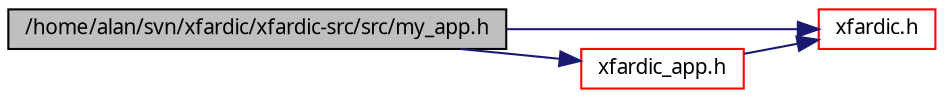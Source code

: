 digraph G
{
  edge [fontname="FreeSans.ttf",fontsize=10,labelfontname="FreeSans.ttf",labelfontsize=10];
  node [fontname="FreeSans.ttf",fontsize=10,shape=record];
  rankdir=LR;
  Node1 [label="/home/alan/svn/xfardic/xfardic-src/src/my_app.h",height=0.2,width=0.4,color="black", fillcolor="grey75", style="filled" fontcolor="black"];
  Node1 -> Node2 [color="midnightblue",fontsize=10,style="solid",fontname="FreeSans.ttf"];
  Node2 [label="xfardic.h",height=0.2,width=0.4,color="red", fillcolor="white", style="filled",URL="$xfardic_8h.html"];
  Node1 -> Node3 [color="midnightblue",fontsize=10,style="solid",fontname="FreeSans.ttf"];
  Node3 [label="xfardic_app.h",height=0.2,width=0.4,color="red", fillcolor="white", style="filled",URL="$xfardic__app_8h.html"];
  Node3 -> Node2 [color="midnightblue",fontsize=10,style="solid",fontname="FreeSans.ttf"];
}
